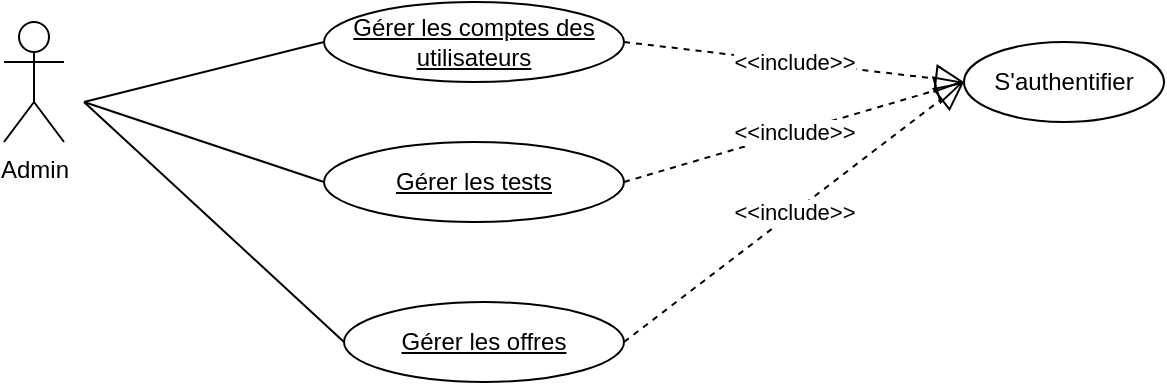 <mxfile version="14.4.3" type="github" pages="4"><diagram id="mKOYM6Ie1jjrUXqDjuus" name="DigCas Admin"><mxGraphModel dx="868" dy="450" grid="1" gridSize="10" guides="1" tooltips="1" connect="1" arrows="1" fold="1" page="1" pageScale="1" pageWidth="827" pageHeight="1169" math="0" shadow="0"><root><mxCell id="0"/><mxCell id="1" parent="0"/><mxCell id="XQFeeuL-526agC1usvMD-1" value="Gérer les comptes des utilisateurs" style="ellipse;whiteSpace=wrap;html=1;align=center;fontStyle=4;" vertex="1" parent="1"><mxGeometry x="210" y="160" width="150" height="40" as="geometry"/></mxCell><mxCell id="XQFeeuL-526agC1usvMD-2" value="Gérer les tests" style="ellipse;whiteSpace=wrap;html=1;align=center;fontStyle=4;" vertex="1" parent="1"><mxGeometry x="210" y="230" width="150" height="40" as="geometry"/></mxCell><mxCell id="XQFeeuL-526agC1usvMD-3" value="Gérer les offres" style="ellipse;whiteSpace=wrap;html=1;align=center;fontStyle=4;" vertex="1" parent="1"><mxGeometry x="220" y="310" width="140" height="40" as="geometry"/></mxCell><mxCell id="XQFeeuL-526agC1usvMD-4" value="S'authentifier" style="ellipse;whiteSpace=wrap;html=1;align=center;" vertex="1" parent="1"><mxGeometry x="530" y="180" width="100" height="40" as="geometry"/></mxCell><mxCell id="XQFeeuL-526agC1usvMD-5" value="" style="endArrow=none;html=1;rounded=0;entryX=0;entryY=0.5;entryDx=0;entryDy=0;" edge="1" parent="1" target="XQFeeuL-526agC1usvMD-1"><mxGeometry relative="1" as="geometry"><mxPoint x="90" y="210" as="sourcePoint"/><mxPoint x="220" y="170" as="targetPoint"/></mxGeometry></mxCell><mxCell id="XQFeeuL-526agC1usvMD-6" value="" style="endArrow=none;html=1;rounded=0;entryX=0;entryY=0.5;entryDx=0;entryDy=0;" edge="1" parent="1" target="XQFeeuL-526agC1usvMD-3"><mxGeometry relative="1" as="geometry"><mxPoint x="90" y="210" as="sourcePoint"/><mxPoint x="230" y="130" as="targetPoint"/></mxGeometry></mxCell><mxCell id="XQFeeuL-526agC1usvMD-7" value="" style="endArrow=none;html=1;rounded=0;entryX=0;entryY=0.5;entryDx=0;entryDy=0;" edge="1" parent="1" target="XQFeeuL-526agC1usvMD-2"><mxGeometry relative="1" as="geometry"><mxPoint x="90" y="210" as="sourcePoint"/><mxPoint x="240" y="140" as="targetPoint"/></mxGeometry></mxCell><mxCell id="XQFeeuL-526agC1usvMD-8" value="Admin" style="shape=umlActor;verticalLabelPosition=bottom;verticalAlign=top;html=1;" vertex="1" parent="1"><mxGeometry x="50" y="170" width="30" height="60" as="geometry"/></mxCell><mxCell id="XQFeeuL-526agC1usvMD-9" value="&amp;lt;&amp;lt;include&amp;gt;&amp;gt;" style="endArrow=block;dashed=1;endFill=0;endSize=12;html=1;exitX=1;exitY=0.5;exitDx=0;exitDy=0;entryX=0;entryY=0.5;entryDx=0;entryDy=0;" edge="1" parent="1" source="XQFeeuL-526agC1usvMD-1" target="XQFeeuL-526agC1usvMD-4"><mxGeometry width="160" relative="1" as="geometry"><mxPoint x="440" y="121" as="sourcePoint"/><mxPoint x="570" y="160" as="targetPoint"/></mxGeometry></mxCell><mxCell id="XQFeeuL-526agC1usvMD-10" value="&amp;lt;&amp;lt;include&amp;gt;&amp;gt;" style="endArrow=block;dashed=1;endFill=0;endSize=12;html=1;exitX=1;exitY=0.5;exitDx=0;exitDy=0;entryX=0;entryY=0.5;entryDx=0;entryDy=0;" edge="1" parent="1" source="XQFeeuL-526agC1usvMD-3" target="XQFeeuL-526agC1usvMD-4"><mxGeometry width="160" relative="1" as="geometry"><mxPoint x="450" y="130" as="sourcePoint"/><mxPoint x="570" y="330" as="targetPoint"/></mxGeometry></mxCell><mxCell id="XQFeeuL-526agC1usvMD-11" value="&amp;lt;&amp;lt;include&amp;gt;&amp;gt;" style="endArrow=block;dashed=1;endFill=0;endSize=12;html=1;exitX=1;exitY=0.5;exitDx=0;exitDy=0;entryX=0;entryY=0.5;entryDx=0;entryDy=0;" edge="1" parent="1" source="XQFeeuL-526agC1usvMD-2" target="XQFeeuL-526agC1usvMD-4"><mxGeometry width="160" relative="1" as="geometry"><mxPoint x="460" y="140" as="sourcePoint"/><mxPoint x="614.645" y="245.858" as="targetPoint"/></mxGeometry></mxCell></root></mxGraphModel></diagram><diagram name="DigCas Candidat" id="Dxhi-ijeX-nJdEO1WwaU"><mxGraphModel dx="868" dy="450" grid="1" gridSize="10" guides="1" tooltips="1" connect="1" arrows="1" fold="1" page="1" pageScale="1" pageWidth="827" pageHeight="1169" math="0" shadow="0"><root><mxCell id="T2ndFXB7EQlqE_Xf5kR0-0"/><mxCell id="T2ndFXB7EQlqE_Xf5kR0-1" parent="T2ndFXB7EQlqE_Xf5kR0-0"/><mxCell id="GIYkGtp-5HXFTPlrF67N-0" value="Candidat&lt;br&gt;" style="shape=umlActor;verticalLabelPosition=bottom;verticalAlign=top;html=1;" parent="T2ndFXB7EQlqE_Xf5kR0-1" vertex="1"><mxGeometry x="30" y="170" width="30" height="60" as="geometry"/></mxCell><mxCell id="mKCMUAPduc4Fer5MHQG0-0" value="S'inscrire" style="ellipse;whiteSpace=wrap;html=1;align=center;fontStyle=4;" parent="T2ndFXB7EQlqE_Xf5kR0-1" vertex="1"><mxGeometry x="200" y="20" width="100" height="40" as="geometry"/></mxCell><mxCell id="mKCMUAPduc4Fer5MHQG0-1" value="" style="endArrow=none;html=1;rounded=0;exitX=1;exitY=0.333;exitDx=0;exitDy=0;exitPerimeter=0;entryX=0;entryY=0.5;entryDx=0;entryDy=0;" parent="T2ndFXB7EQlqE_Xf5kR0-1" source="GIYkGtp-5HXFTPlrF67N-0" target="mKCMUAPduc4Fer5MHQG0-0" edge="1"><mxGeometry relative="1" as="geometry"><mxPoint x="70" y="200" as="sourcePoint"/><mxPoint x="490" y="210" as="targetPoint"/></mxGeometry></mxCell><mxCell id="mKCMUAPduc4Fer5MHQG0-2" value="GérerCV" style="ellipse;whiteSpace=wrap;html=1;align=center;fontStyle=4;" parent="T2ndFXB7EQlqE_Xf5kR0-1" vertex="1"><mxGeometry x="140" y="300" width="100" height="40" as="geometry"/></mxCell><mxCell id="mKCMUAPduc4Fer5MHQG0-3" value="PostulerDemande" style="ellipse;whiteSpace=wrap;html=1;align=center;fontStyle=4;" parent="T2ndFXB7EQlqE_Xf5kR0-1" vertex="1"><mxGeometry x="220" y="110" width="100" height="40" as="geometry"/></mxCell><mxCell id="mKCMUAPduc4Fer5MHQG0-5" value="PasserTest" style="ellipse;whiteSpace=wrap;html=1;align=center;fontStyle=4;" parent="T2ndFXB7EQlqE_Xf5kR0-1" vertex="1"><mxGeometry x="320" y="300" width="100" height="40" as="geometry"/></mxCell><mxCell id="mKCMUAPduc4Fer5MHQG0-8" value="" style="endArrow=none;html=1;rounded=0;entryX=-0.02;entryY=0.35;entryDx=0;entryDy=0;entryPerimeter=0;" parent="T2ndFXB7EQlqE_Xf5kR0-1" target="mKCMUAPduc4Fer5MHQG0-3" edge="1"><mxGeometry relative="1" as="geometry"><mxPoint x="60" y="190" as="sourcePoint"/><mxPoint x="230" y="70" as="targetPoint"/></mxGeometry></mxCell><mxCell id="mKCMUAPduc4Fer5MHQG0-9" value="Authentifier" style="ellipse;whiteSpace=wrap;html=1;align=center;fontStyle=4;" parent="T2ndFXB7EQlqE_Xf5kR0-1" vertex="1"><mxGeometry x="460" y="90" width="150" height="40" as="geometry"/></mxCell><mxCell id="ltwQNwJV0J_8_Qy5t7zG-3" value="&amp;lt;&amp;lt;include&amp;gt;&amp;gt;" style="endArrow=block;dashed=1;endFill=0;endSize=12;html=1;exitX=1;exitY=0.5;exitDx=0;exitDy=0;entryX=0;entryY=0.5;entryDx=0;entryDy=0;" parent="T2ndFXB7EQlqE_Xf5kR0-1" source="mKCMUAPduc4Fer5MHQG0-3" target="mKCMUAPduc4Fer5MHQG0-9" edge="1"><mxGeometry width="160" relative="1" as="geometry"><mxPoint x="420" y="390" as="sourcePoint"/><mxPoint x="584.645" y="244.142" as="targetPoint"/></mxGeometry></mxCell><mxCell id="ZD8r7yxCTM4YvR2Qh_1r-0" value="GérerProfile" style="ellipse;whiteSpace=wrap;html=1;align=center;fontStyle=4;" parent="T2ndFXB7EQlqE_Xf5kR0-1" vertex="1"><mxGeometry x="220" y="180" width="100" height="40" as="geometry"/></mxCell><mxCell id="ZD8r7yxCTM4YvR2Qh_1r-1" value="" style="endArrow=none;html=1;rounded=0;exitX=1;exitY=0.333;exitDx=0;exitDy=0;exitPerimeter=0;entryX=0;entryY=0.5;entryDx=0;entryDy=0;" parent="T2ndFXB7EQlqE_Xf5kR0-1" source="GIYkGtp-5HXFTPlrF67N-0" target="ZD8r7yxCTM4YvR2Qh_1r-0" edge="1"><mxGeometry relative="1" as="geometry"><mxPoint x="70" y="200" as="sourcePoint"/><mxPoint x="210" y="130" as="targetPoint"/></mxGeometry></mxCell><mxCell id="ZD8r7yxCTM4YvR2Qh_1r-2" value="&amp;lt;&amp;lt;include&amp;gt;&amp;gt;" style="endArrow=block;dashed=1;endFill=0;endSize=12;html=1;exitX=1;exitY=0.5;exitDx=0;exitDy=0;entryX=0;entryY=0.5;entryDx=0;entryDy=0;" parent="T2ndFXB7EQlqE_Xf5kR0-1" source="ZD8r7yxCTM4YvR2Qh_1r-0" target="mKCMUAPduc4Fer5MHQG0-9" edge="1"><mxGeometry width="160" relative="1" as="geometry"><mxPoint x="300" y="310" as="sourcePoint"/><mxPoint x="460" y="240" as="targetPoint"/></mxGeometry></mxCell><mxCell id="DVFb97iOWnMf3pvZPxwx-0" value="&amp;lt;&amp;lt;extend&amp;gt;&amp;gt;" style="endArrow=block;dashed=1;endFill=0;endSize=12;html=1;exitX=0;exitY=0;exitDx=0;exitDy=0;entryX=0.5;entryY=1;entryDx=0;entryDy=0;" parent="T2ndFXB7EQlqE_Xf5kR0-1" source="mKCMUAPduc4Fer5MHQG0-5" target="ZD8r7yxCTM4YvR2Qh_1r-0" edge="1"><mxGeometry width="160" relative="1" as="geometry"><mxPoint x="380" y="310" as="sourcePoint"/><mxPoint x="300" y="200" as="targetPoint"/></mxGeometry></mxCell><mxCell id="DVFb97iOWnMf3pvZPxwx-1" value="&amp;lt;&amp;lt;extend&amp;gt;&amp;gt;" style="endArrow=block;dashed=1;endFill=0;endSize=12;html=1;exitX=0.5;exitY=0;exitDx=0;exitDy=0;entryX=0.5;entryY=1;entryDx=0;entryDy=0;" parent="T2ndFXB7EQlqE_Xf5kR0-1" source="mKCMUAPduc4Fer5MHQG0-2" target="ZD8r7yxCTM4YvR2Qh_1r-0" edge="1"><mxGeometry width="160" relative="1" as="geometry"><mxPoint x="344.645" y="335.858" as="sourcePoint"/><mxPoint x="250" y="240" as="targetPoint"/></mxGeometry></mxCell></root></mxGraphModel></diagram><diagram name="DigCas Recruteur" id="7bDbdfEwPYpNXRTAatZn"><mxGraphModel dx="868" dy="450" grid="1" gridSize="10" guides="1" tooltips="1" connect="1" arrows="1" fold="1" page="1" pageScale="1" pageWidth="827" pageHeight="1169" math="0" shadow="0"><root><mxCell id="naYMwMNQBNGHhxSu3DKJ-0"/><mxCell id="naYMwMNQBNGHhxSu3DKJ-1" parent="naYMwMNQBNGHhxSu3DKJ-0"/><mxCell id="lCyVQfmt5Ug-L656k4Ev-0" value="Recruteur&lt;br&gt;" style="shape=umlActor;verticalLabelPosition=bottom;verticalAlign=top;html=1;" parent="naYMwMNQBNGHhxSu3DKJ-1" vertex="1"><mxGeometry x="50" y="80" width="30" height="60" as="geometry"/></mxCell><mxCell id="_4tX3QFauwVwXL1ITS0M-0" value="S'inscrire" style="ellipse;whiteSpace=wrap;html=1;align=center;fontStyle=4;" parent="naYMwMNQBNGHhxSu3DKJ-1" vertex="1"><mxGeometry x="160" y="40" width="100" height="40" as="geometry"/></mxCell><mxCell id="_4tX3QFauwVwXL1ITS0M-1" value="DéposeOffre" style="ellipse;whiteSpace=wrap;html=1;align=center;fontStyle=4;" parent="naYMwMNQBNGHhxSu3DKJ-1" vertex="1"><mxGeometry x="160" y="90" width="100" height="40" as="geometry"/></mxCell><mxCell id="_4tX3QFauwVwXL1ITS0M-2" value="SélectionnerCandidat" style="ellipse;whiteSpace=wrap;html=1;align=center;fontStyle=4;" parent="naYMwMNQBNGHhxSu3DKJ-1" vertex="1"><mxGeometry x="150" y="160" width="140" height="40" as="geometry"/></mxCell><mxCell id="_4tX3QFauwVwXL1ITS0M-3" value="ConsulterTests" style="ellipse;whiteSpace=wrap;html=1;align=center;fontStyle=4;" parent="naYMwMNQBNGHhxSu3DKJ-1" vertex="1"><mxGeometry x="250" y="310" width="100" height="40" as="geometry"/></mxCell><mxCell id="_4tX3QFauwVwXL1ITS0M-4" value="ConsulterCVs" style="ellipse;whiteSpace=wrap;html=1;align=center;fontStyle=4;" parent="naYMwMNQBNGHhxSu3DKJ-1" vertex="1"><mxGeometry x="90" y="310" width="100" height="40" as="geometry"/></mxCell><mxCell id="Ldg3llFk-WXwuzXGlCSh-0" value="Authentifier" style="ellipse;whiteSpace=wrap;html=1;align=center;fontStyle=4;" parent="naYMwMNQBNGHhxSu3DKJ-1" vertex="1"><mxGeometry x="460" y="90" width="150" height="40" as="geometry"/></mxCell><mxCell id="cusiLrLMxdGCABbI2wML-1" value="&amp;lt;&amp;lt;include&amp;gt;&amp;gt;" style="endArrow=block;dashed=1;endFill=0;endSize=12;html=1;exitX=1;exitY=0.5;exitDx=0;exitDy=0;entryX=0;entryY=0.5;entryDx=0;entryDy=0;" parent="naYMwMNQBNGHhxSu3DKJ-1" source="_4tX3QFauwVwXL1ITS0M-1" target="Ldg3llFk-WXwuzXGlCSh-0" edge="1"><mxGeometry width="160" relative="1" as="geometry"><mxPoint x="310" y="260" as="sourcePoint"/><mxPoint x="470" y="120" as="targetPoint"/></mxGeometry></mxCell><mxCell id="cusiLrLMxdGCABbI2wML-2" value="&amp;lt;&amp;lt;include&amp;gt;&amp;gt;" style="endArrow=block;dashed=1;endFill=0;endSize=12;html=1;exitX=1;exitY=0.5;exitDx=0;exitDy=0;entryX=0;entryY=0.5;entryDx=0;entryDy=0;" parent="naYMwMNQBNGHhxSu3DKJ-1" source="_4tX3QFauwVwXL1ITS0M-2" target="Ldg3llFk-WXwuzXGlCSh-0" edge="1"><mxGeometry width="160" relative="1" as="geometry"><mxPoint x="320" y="270" as="sourcePoint"/><mxPoint x="460" y="110" as="targetPoint"/></mxGeometry></mxCell><mxCell id="muWgAAHSDqUG8Dw_5r6A-0" value="" style="endArrow=none;html=1;rounded=0;exitX=1;exitY=0.333;exitDx=0;exitDy=0;exitPerimeter=0;entryX=0;entryY=0.5;entryDx=0;entryDy=0;" parent="naYMwMNQBNGHhxSu3DKJ-1" source="lCyVQfmt5Ug-L656k4Ev-0" target="_4tX3QFauwVwXL1ITS0M-0" edge="1"><mxGeometry relative="1" as="geometry"><mxPoint x="60" y="190" as="sourcePoint"/><mxPoint x="200" y="40" as="targetPoint"/></mxGeometry></mxCell><mxCell id="muWgAAHSDqUG8Dw_5r6A-1" value="" style="endArrow=none;html=1;rounded=0;exitX=1;exitY=0.333;exitDx=0;exitDy=0;exitPerimeter=0;entryX=0;entryY=0.5;entryDx=0;entryDy=0;" parent="naYMwMNQBNGHhxSu3DKJ-1" source="lCyVQfmt5Ug-L656k4Ev-0" target="_4tX3QFauwVwXL1ITS0M-1" edge="1"><mxGeometry relative="1" as="geometry"><mxPoint x="90" y="110" as="sourcePoint"/><mxPoint x="170" y="70" as="targetPoint"/></mxGeometry></mxCell><mxCell id="muWgAAHSDqUG8Dw_5r6A-2" value="" style="endArrow=none;html=1;rounded=0;exitX=1;exitY=0.333;exitDx=0;exitDy=0;exitPerimeter=0;entryX=0;entryY=0.5;entryDx=0;entryDy=0;" parent="naYMwMNQBNGHhxSu3DKJ-1" source="lCyVQfmt5Ug-L656k4Ev-0" target="_4tX3QFauwVwXL1ITS0M-2" edge="1"><mxGeometry relative="1" as="geometry"><mxPoint x="100" y="120" as="sourcePoint"/><mxPoint x="180" y="80" as="targetPoint"/></mxGeometry></mxCell><mxCell id="muWgAAHSDqUG8Dw_5r6A-3" value="&amp;lt;&amp;lt;extend&amp;gt;&amp;gt;" style="endArrow=block;dashed=1;endFill=0;endSize=12;html=1;exitX=0.5;exitY=0;exitDx=0;exitDy=0;entryX=0.5;entryY=1;entryDx=0;entryDy=0;" parent="naYMwMNQBNGHhxSu3DKJ-1" source="_4tX3QFauwVwXL1ITS0M-3" target="_4tX3QFauwVwXL1ITS0M-2" edge="1"><mxGeometry width="160" relative="1" as="geometry"><mxPoint x="360" y="250" as="sourcePoint"/><mxPoint x="530" y="180" as="targetPoint"/></mxGeometry></mxCell><mxCell id="muWgAAHSDqUG8Dw_5r6A-5" value="&amp;lt;&amp;lt;extend&amp;gt;&amp;gt;" style="endArrow=block;dashed=1;endFill=0;endSize=12;html=1;exitX=0.5;exitY=0;exitDx=0;exitDy=0;entryX=0.5;entryY=1;entryDx=0;entryDy=0;" parent="naYMwMNQBNGHhxSu3DKJ-1" source="_4tX3QFauwVwXL1ITS0M-4" target="_4tX3QFauwVwXL1ITS0M-2" edge="1"><mxGeometry width="160" relative="1" as="geometry"><mxPoint x="370" y="260" as="sourcePoint"/><mxPoint x="540" y="190" as="targetPoint"/></mxGeometry></mxCell></root></mxGraphModel></diagram><diagram name="DigClass" id="xeQ8EPJ089ok6_Nid0kr"><mxGraphModel dx="868" dy="450" grid="1" gridSize="10" guides="1" tooltips="1" connect="1" arrows="1" fold="1" page="1" pageScale="1" pageWidth="827" pageHeight="1169" math="0" shadow="0"><root><mxCell id="aBVBQhRyXdfMDtVocAj_-0"/><mxCell id="aBVBQhRyXdfMDtVocAj_-1" parent="aBVBQhRyXdfMDtVocAj_-0"/><mxCell id="aBVBQhRyXdfMDtVocAj_-2" value="Admin&#10;" style="swimlane;fontStyle=1;align=center;verticalAlign=top;childLayout=stackLayout;horizontal=1;startSize=26;horizontalStack=0;resizeParent=1;resizeParentMax=0;resizeLast=0;collapsible=1;marginBottom=0;" parent="aBVBQhRyXdfMDtVocAj_-1" vertex="1"><mxGeometry x="90" y="40" width="160" height="98" as="geometry"/></mxCell><mxCell id="aBVBQhRyXdfMDtVocAj_-3" value="+idadmin&#10;+motpasse**&#10;+email" style="text;strokeColor=none;fillColor=none;align=left;verticalAlign=top;spacingLeft=4;spacingRight=4;overflow=hidden;rotatable=0;points=[[0,0.5],[1,0.5]];portConstraint=eastwest;" parent="aBVBQhRyXdfMDtVocAj_-2" vertex="1"><mxGeometry y="26" width="160" height="64" as="geometry"/></mxCell><mxCell id="aBVBQhRyXdfMDtVocAj_-4" value="" style="line;strokeWidth=1;fillColor=none;align=left;verticalAlign=middle;spacingTop=-1;spacingLeft=3;spacingRight=3;rotatable=0;labelPosition=right;points=[];portConstraint=eastwest;" parent="aBVBQhRyXdfMDtVocAj_-2" vertex="1"><mxGeometry y="90" width="160" height="8" as="geometry"/></mxCell><mxCell id="0VGZgJbM7KeMu4bPcbHs-40" value="Ajoute" style="endArrow=none;html=1;edgeStyle=orthogonalEdgeStyle;exitX=0.25;exitY=1;exitDx=0;exitDy=0;entryX=0.5;entryY=0;entryDx=0;entryDy=0;" parent="aBVBQhRyXdfMDtVocAj_-1" source="aBVBQhRyXdfMDtVocAj_-2" target="0VGZgJbM7KeMu4bPcbHs-4" edge="1"><mxGeometry relative="1" as="geometry"><mxPoint x="100" y="250" as="sourcePoint"/><mxPoint x="90" y="330" as="targetPoint"/></mxGeometry></mxCell><mxCell id="0VGZgJbM7KeMu4bPcbHs-41" value="1" style="edgeLabel;resizable=0;html=1;align=left;verticalAlign=bottom;" parent="0VGZgJbM7KeMu4bPcbHs-40" connectable="0" vertex="1"><mxGeometry x="-1" relative="1" as="geometry"><mxPoint x="10" y="22" as="offset"/></mxGeometry></mxCell><mxCell id="0VGZgJbM7KeMu4bPcbHs-42" value="1..*" style="edgeLabel;resizable=0;html=1;align=right;verticalAlign=bottom;" parent="0VGZgJbM7KeMu4bPcbHs-40" connectable="0" vertex="1"><mxGeometry x="1" relative="1" as="geometry"/></mxCell><mxCell id="0VGZgJbM7KeMu4bPcbHs-4" value="Test" style="swimlane;fontStyle=1;align=center;verticalAlign=top;childLayout=stackLayout;horizontal=1;startSize=26;horizontalStack=0;resizeParent=1;resizeParentMax=0;resizeLast=0;collapsible=1;marginBottom=0;" parent="aBVBQhRyXdfMDtVocAj_-1" vertex="1"><mxGeometry x="20" y="340" width="160" height="78" as="geometry"/></mxCell><mxCell id="0VGZgJbM7KeMu4bPcbHs-5" value="+idTest&#10;+domaine&#10;+type&#10;+durée" style="text;strokeColor=none;fillColor=none;align=left;verticalAlign=top;spacingLeft=4;spacingRight=4;overflow=hidden;rotatable=0;points=[[0,0.5],[1,0.5]];portConstraint=eastwest;" parent="0VGZgJbM7KeMu4bPcbHs-4" vertex="1"><mxGeometry y="26" width="160" height="44" as="geometry"/></mxCell><mxCell id="0VGZgJbM7KeMu4bPcbHs-6" value="" style="line;strokeWidth=1;fillColor=none;align=left;verticalAlign=middle;spacingTop=-1;spacingLeft=3;spacingRight=3;rotatable=0;labelPosition=right;points=[];portConstraint=eastwest;" parent="0VGZgJbM7KeMu4bPcbHs-4" vertex="1"><mxGeometry y="70" width="160" height="8" as="geometry"/></mxCell><mxCell id="0VGZgJbM7KeMu4bPcbHs-43" value="" style="endArrow=none;html=1;edgeStyle=orthogonalEdgeStyle;exitX=0;exitY=0;exitDx=0;exitDy=0;entryX=1;entryY=0.25;entryDx=0;entryDy=0;" parent="aBVBQhRyXdfMDtVocAj_-1" source="0VGZgJbM7KeMu4bPcbHs-0" target="0VGZgJbM7KeMu4bPcbHs-4" edge="1"><mxGeometry relative="1" as="geometry"><mxPoint x="260" y="176" as="sourcePoint"/><mxPoint x="230" y="378.0" as="targetPoint"/><Array as="points"><mxPoint x="230" y="320"/><mxPoint x="230" y="360"/></Array></mxGeometry></mxCell><mxCell id="0VGZgJbM7KeMu4bPcbHs-44" value="0..*" style="edgeLabel;resizable=0;html=1;align=left;verticalAlign=bottom;" parent="0VGZgJbM7KeMu4bPcbHs-43" connectable="0" vertex="1"><mxGeometry x="-1" relative="1" as="geometry"><mxPoint x="-20" y="20" as="offset"/></mxGeometry></mxCell><mxCell id="0VGZgJbM7KeMu4bPcbHs-45" value="1..*" style="edgeLabel;resizable=0;html=1;align=right;verticalAlign=bottom;" parent="0VGZgJbM7KeMu4bPcbHs-43" connectable="0" vertex="1"><mxGeometry x="1" relative="1" as="geometry"><mxPoint x="20.5" as="offset"/></mxGeometry></mxCell><mxCell id="0VGZgJbM7KeMu4bPcbHs-47" value="" style="endArrow=none;html=1;rounded=0;dashed=1;dashPattern=1 2;exitX=0.5;exitY=1;exitDx=0;exitDy=0;" parent="aBVBQhRyXdfMDtVocAj_-1" source="0VGZgJbM7KeMu4bPcbHs-8" edge="1"><mxGeometry relative="1" as="geometry"><mxPoint x="350" y="290" as="sourcePoint"/><mxPoint x="230" y="330" as="targetPoint"/></mxGeometry></mxCell><mxCell id="0VGZgJbM7KeMu4bPcbHs-8" value="Passer" style="swimlane;fontStyle=1;align=center;verticalAlign=top;childLayout=stackLayout;horizontal=1;startSize=26;horizontalStack=0;resizeParent=1;resizeParentMax=0;resizeLast=0;collapsible=1;marginBottom=0;" parent="aBVBQhRyXdfMDtVocAj_-1" vertex="1"><mxGeometry x="160" y="210" width="110" height="98" as="geometry"/></mxCell><mxCell id="0VGZgJbM7KeMu4bPcbHs-9" value="+date&#10;+note&#10;+essai" style="text;strokeColor=none;fillColor=none;align=left;verticalAlign=top;spacingLeft=4;spacingRight=4;overflow=hidden;rotatable=0;points=[[0,0.5],[1,0.5]];portConstraint=eastwest;" parent="0VGZgJbM7KeMu4bPcbHs-8" vertex="1"><mxGeometry y="26" width="110" height="64" as="geometry"/></mxCell><mxCell id="0VGZgJbM7KeMu4bPcbHs-10" value="" style="line;strokeWidth=1;fillColor=none;align=left;verticalAlign=middle;spacingTop=-1;spacingLeft=3;spacingRight=3;rotatable=0;labelPosition=right;points=[];portConstraint=eastwest;" parent="0VGZgJbM7KeMu4bPcbHs-8" vertex="1"><mxGeometry y="90" width="110" height="8" as="geometry"/></mxCell><mxCell id="0VGZgJbM7KeMu4bPcbHs-0" value="Candidat" style="swimlane;fontStyle=1;align=center;verticalAlign=top;childLayout=stackLayout;horizontal=1;startSize=26;horizontalStack=0;resizeParent=1;resizeParentMax=0;resizeLast=0;collapsible=1;marginBottom=0;" parent="aBVBQhRyXdfMDtVocAj_-1" vertex="1"><mxGeometry x="295" y="310" width="160" height="198" as="geometry"/></mxCell><mxCell id="0VGZgJbM7KeMu4bPcbHs-1" value="+idcandidat&#10;+login**&#10;+motpasse**&#10;+email&#10;+nom&#10;+prénom&#10;+date de naissance&#10;+état civil&#10;+adress&#10;+téléphone&#10;+sexe&#10;" style="text;strokeColor=none;fillColor=none;align=left;verticalAlign=top;spacingLeft=4;spacingRight=4;overflow=hidden;rotatable=0;points=[[0,0.5],[1,0.5]];portConstraint=eastwest;" parent="0VGZgJbM7KeMu4bPcbHs-0" vertex="1"><mxGeometry y="26" width="160" height="164" as="geometry"/></mxCell><mxCell id="0VGZgJbM7KeMu4bPcbHs-2" value="" style="line;strokeWidth=1;fillColor=none;align=left;verticalAlign=middle;spacingTop=-1;spacingLeft=3;spacingRight=3;rotatable=0;labelPosition=right;points=[];portConstraint=eastwest;" parent="0VGZgJbM7KeMu4bPcbHs-0" vertex="1"><mxGeometry y="190" width="160" height="8" as="geometry"/></mxCell><mxCell id="0VGZgJbM7KeMu4bPcbHs-16" value="Recruteur" style="swimlane;fontStyle=1;align=center;verticalAlign=top;childLayout=stackLayout;horizontal=1;startSize=26;horizontalStack=0;resizeParent=1;resizeParentMax=0;resizeLast=0;collapsible=1;marginBottom=0;" parent="aBVBQhRyXdfMDtVocAj_-1" vertex="1"><mxGeometry x="580" y="30" width="160" height="138" as="geometry"/></mxCell><mxCell id="0VGZgJbM7KeMu4bPcbHs-17" value="+idrecruteur&#10;+motpasse**&#10;+email&#10;+nom&#10;+prénom&#10;+secteur d'activité" style="text;strokeColor=none;fillColor=none;align=left;verticalAlign=top;spacingLeft=4;spacingRight=4;overflow=hidden;rotatable=0;points=[[0,0.5],[1,0.5]];portConstraint=eastwest;" parent="0VGZgJbM7KeMu4bPcbHs-16" vertex="1"><mxGeometry y="26" width="160" height="104" as="geometry"/></mxCell><mxCell id="0VGZgJbM7KeMu4bPcbHs-18" value="" style="line;strokeWidth=1;fillColor=none;align=left;verticalAlign=middle;spacingTop=-1;spacingLeft=3;spacingRight=3;rotatable=0;labelPosition=right;points=[];portConstraint=eastwest;" parent="0VGZgJbM7KeMu4bPcbHs-16" vertex="1"><mxGeometry y="130" width="160" height="8" as="geometry"/></mxCell><mxCell id="0VGZgJbM7KeMu4bPcbHs-12" value="Authentification" style="swimlane;fontStyle=1;align=center;verticalAlign=top;childLayout=stackLayout;horizontal=1;startSize=26;horizontalStack=0;resizeParent=1;resizeParentMax=0;resizeLast=0;collapsible=1;marginBottom=0;" parent="aBVBQhRyXdfMDtVocAj_-1" vertex="1"><mxGeometry x="348.5" y="90" width="130" height="68" as="geometry"/></mxCell><mxCell id="0VGZgJbM7KeMu4bPcbHs-13" value="+email&#10;+motpasse" style="text;strokeColor=none;fillColor=none;align=left;verticalAlign=top;spacingLeft=4;spacingRight=4;overflow=hidden;rotatable=0;points=[[0,0.5],[1,0.5]];portConstraint=eastwest;" parent="0VGZgJbM7KeMu4bPcbHs-12" vertex="1"><mxGeometry y="26" width="130" height="34" as="geometry"/></mxCell><mxCell id="0VGZgJbM7KeMu4bPcbHs-14" value="" style="line;strokeWidth=1;fillColor=none;align=left;verticalAlign=middle;spacingTop=-1;spacingLeft=3;spacingRight=3;rotatable=0;labelPosition=right;points=[];portConstraint=eastwest;" parent="0VGZgJbM7KeMu4bPcbHs-12" vertex="1"><mxGeometry y="60" width="130" height="8" as="geometry"/></mxCell><mxCell id="0VGZgJbM7KeMu4bPcbHs-55" value="" style="endArrow=none;html=1;rounded=0;entryX=-0.004;entryY=0.324;entryDx=0;entryDy=0;entryPerimeter=0;exitX=1;exitY=0.5;exitDx=0;exitDy=0;" parent="aBVBQhRyXdfMDtVocAj_-1" source="aBVBQhRyXdfMDtVocAj_-3" target="0VGZgJbM7KeMu4bPcbHs-13" edge="1"><mxGeometry relative="1" as="geometry"><mxPoint x="369" y="300" as="sourcePoint"/><mxPoint x="410" y="180" as="targetPoint"/></mxGeometry></mxCell><mxCell id="0VGZgJbM7KeMu4bPcbHs-56" value="1..*" style="resizable=0;html=1;align=left;verticalAlign=bottom;" parent="0VGZgJbM7KeMu4bPcbHs-55" connectable="0" vertex="1"><mxGeometry x="-1" relative="1" as="geometry"><mxPoint x="11" as="offset"/></mxGeometry></mxCell><mxCell id="0VGZgJbM7KeMu4bPcbHs-57" value="0..1" style="resizable=0;html=1;align=right;verticalAlign=bottom;" parent="0VGZgJbM7KeMu4bPcbHs-55" connectable="0" vertex="1"><mxGeometry x="1" relative="1" as="geometry"><mxPoint x="-10.06" y="20.18" as="offset"/></mxGeometry></mxCell><mxCell id="0VGZgJbM7KeMu4bPcbHs-58" value="Authentifier" style="edgeLabel;html=1;align=center;verticalAlign=middle;resizable=0;points=[];" parent="0VGZgJbM7KeMu4bPcbHs-55" vertex="1" connectable="0"><mxGeometry x="0.197" y="-3" relative="1" as="geometry"><mxPoint as="offset"/></mxGeometry></mxCell><mxCell id="0VGZgJbM7KeMu4bPcbHs-59" value="" style="endArrow=none;html=1;rounded=0;entryX=0.5;entryY=1;entryDx=0;entryDy=0;exitX=0.5;exitY=0;exitDx=0;exitDy=0;" parent="aBVBQhRyXdfMDtVocAj_-1" source="0VGZgJbM7KeMu4bPcbHs-0" target="0VGZgJbM7KeMu4bPcbHs-12" edge="1"><mxGeometry relative="1" as="geometry"><mxPoint x="379" y="310" as="sourcePoint"/><mxPoint x="420" y="190" as="targetPoint"/></mxGeometry></mxCell><mxCell id="0VGZgJbM7KeMu4bPcbHs-60" value="1..*" style="resizable=0;html=1;align=left;verticalAlign=bottom;" parent="0VGZgJbM7KeMu4bPcbHs-59" connectable="0" vertex="1"><mxGeometry x="-1" relative="1" as="geometry"><mxPoint x="11" as="offset"/></mxGeometry></mxCell><mxCell id="0VGZgJbM7KeMu4bPcbHs-61" value="0..1" style="resizable=0;html=1;align=right;verticalAlign=bottom;" parent="0VGZgJbM7KeMu4bPcbHs-59" connectable="0" vertex="1"><mxGeometry x="1" relative="1" as="geometry"><mxPoint x="-10.06" y="20.18" as="offset"/></mxGeometry></mxCell><mxCell id="0VGZgJbM7KeMu4bPcbHs-62" value="Authentifier" style="edgeLabel;html=1;align=center;verticalAlign=middle;resizable=0;points=[];" parent="0VGZgJbM7KeMu4bPcbHs-59" vertex="1" connectable="0"><mxGeometry x="0.197" y="-3" relative="1" as="geometry"><mxPoint as="offset"/></mxGeometry></mxCell><mxCell id="0VGZgJbM7KeMu4bPcbHs-63" value="" style="endArrow=none;html=1;rounded=0;entryX=1;entryY=0.5;entryDx=0;entryDy=0;exitX=0;exitY=0.5;exitDx=0;exitDy=0;" parent="aBVBQhRyXdfMDtVocAj_-1" source="0VGZgJbM7KeMu4bPcbHs-17" target="0VGZgJbM7KeMu4bPcbHs-13" edge="1"><mxGeometry relative="1" as="geometry"><mxPoint x="389" y="320" as="sourcePoint"/><mxPoint x="430" y="200" as="targetPoint"/></mxGeometry></mxCell><mxCell id="0VGZgJbM7KeMu4bPcbHs-64" value="1..*" style="resizable=0;html=1;align=left;verticalAlign=bottom;" parent="0VGZgJbM7KeMu4bPcbHs-63" connectable="0" vertex="1"><mxGeometry x="-1" relative="1" as="geometry"><mxPoint x="-20" y="22" as="offset"/></mxGeometry></mxCell><mxCell id="0VGZgJbM7KeMu4bPcbHs-65" value="0..1" style="resizable=0;html=1;align=right;verticalAlign=bottom;" parent="0VGZgJbM7KeMu4bPcbHs-63" connectable="0" vertex="1"><mxGeometry x="1" relative="1" as="geometry"><mxPoint x="21.95" y="16.89" as="offset"/></mxGeometry></mxCell><mxCell id="0VGZgJbM7KeMu4bPcbHs-66" value="Authentifier" style="edgeLabel;html=1;align=center;verticalAlign=middle;resizable=0;points=[];" parent="0VGZgJbM7KeMu4bPcbHs-63" vertex="1" connectable="0"><mxGeometry x="0.197" y="-3" relative="1" as="geometry"><mxPoint as="offset"/></mxGeometry></mxCell><mxCell id="0VGZgJbM7KeMu4bPcbHs-24" value="CV" style="swimlane;fontStyle=1;align=center;verticalAlign=top;childLayout=stackLayout;horizontal=1;startSize=26;horizontalStack=0;resizeParent=1;resizeParentMax=0;resizeLast=0;collapsible=1;marginBottom=0;" parent="aBVBQhRyXdfMDtVocAj_-1" vertex="1"><mxGeometry x="580" y="540" width="120" height="78" as="geometry"/></mxCell><mxCell id="0VGZgJbM7KeMu4bPcbHs-25" value="+dateDeCréation&#10;+dateDeMiseAJour" style="text;strokeColor=none;fillColor=none;align=left;verticalAlign=top;spacingLeft=4;spacingRight=4;overflow=hidden;rotatable=0;points=[[0,0.5],[1,0.5]];portConstraint=eastwest;" parent="0VGZgJbM7KeMu4bPcbHs-24" vertex="1"><mxGeometry y="26" width="120" height="44" as="geometry"/></mxCell><mxCell id="0VGZgJbM7KeMu4bPcbHs-26" value="" style="line;strokeWidth=1;fillColor=none;align=left;verticalAlign=middle;spacingTop=-1;spacingLeft=3;spacingRight=3;rotatable=0;labelPosition=right;points=[];portConstraint=eastwest;" parent="0VGZgJbM7KeMu4bPcbHs-24" vertex="1"><mxGeometry y="70" width="120" height="8" as="geometry"/></mxCell><mxCell id="0VGZgJbM7KeMu4bPcbHs-20" value="Offre" style="swimlane;fontStyle=1;align=center;verticalAlign=top;childLayout=stackLayout;horizontal=1;startSize=26;horizontalStack=0;resizeParent=1;resizeParentMax=0;resizeLast=0;collapsible=1;marginBottom=0;" parent="aBVBQhRyXdfMDtVocAj_-1" vertex="1"><mxGeometry x="790" y="260" width="160" height="218" as="geometry"/></mxCell><mxCell id="0VGZgJbM7KeMu4bPcbHs-21" value="+idOffre&#10;+titre&#10;+lieu&#10;+salaire&#10;+duréeExperience&#10;+NiveauPoste&#10;+NiveauEtude&#10;+dateAjoute&#10;+Société&#10;+Statut&#10;+Catégorie&#10;+TypeContract" style="text;strokeColor=none;fillColor=none;align=left;verticalAlign=top;spacingLeft=4;spacingRight=4;overflow=hidden;rotatable=0;points=[[0,0.5],[1,0.5]];portConstraint=eastwest;" parent="0VGZgJbM7KeMu4bPcbHs-20" vertex="1"><mxGeometry y="26" width="160" height="184" as="geometry"/></mxCell><mxCell id="0VGZgJbM7KeMu4bPcbHs-22" value="" style="line;strokeWidth=1;fillColor=none;align=left;verticalAlign=middle;spacingTop=-1;spacingLeft=3;spacingRight=3;rotatable=0;labelPosition=right;points=[];portConstraint=eastwest;" parent="0VGZgJbM7KeMu4bPcbHs-20" vertex="1"><mxGeometry y="210" width="160" height="8" as="geometry"/></mxCell><mxCell id="0VGZgJbM7KeMu4bPcbHs-32" value="Postuler" style="swimlane;fontStyle=1;align=center;verticalAlign=top;childLayout=stackLayout;horizontal=1;startSize=26;horizontalStack=0;resizeParent=1;resizeParentMax=0;resizeLast=0;collapsible=1;marginBottom=0;" parent="aBVBQhRyXdfMDtVocAj_-1" vertex="1"><mxGeometry x="550" y="360" width="130" height="68" as="geometry"/></mxCell><mxCell id="0VGZgJbM7KeMu4bPcbHs-33" value="+dateDePostulation&#10;+Reponse" style="text;strokeColor=none;fillColor=none;align=left;verticalAlign=top;spacingLeft=4;spacingRight=4;overflow=hidden;rotatable=0;points=[[0,0.5],[1,0.5]];portConstraint=eastwest;" parent="0VGZgJbM7KeMu4bPcbHs-32" vertex="1"><mxGeometry y="26" width="130" height="34" as="geometry"/></mxCell><mxCell id="0VGZgJbM7KeMu4bPcbHs-34" value="" style="line;strokeWidth=1;fillColor=none;align=left;verticalAlign=middle;spacingTop=-1;spacingLeft=3;spacingRight=3;rotatable=0;labelPosition=right;points=[];portConstraint=eastwest;" parent="0VGZgJbM7KeMu4bPcbHs-32" vertex="1"><mxGeometry y="60" width="130" height="8" as="geometry"/></mxCell><mxCell id="0VGZgJbM7KeMu4bPcbHs-67" value="" style="endArrow=none;html=1;edgeStyle=orthogonalEdgeStyle;entryX=1.019;entryY=1;entryDx=0;entryDy=0;entryPerimeter=0;exitX=0.25;exitY=0;exitDx=0;exitDy=0;" parent="aBVBQhRyXdfMDtVocAj_-1" source="0VGZgJbM7KeMu4bPcbHs-20" target="0VGZgJbM7KeMu4bPcbHs-17" edge="1"><mxGeometry relative="1" as="geometry"><mxPoint x="930" y="158" as="sourcePoint"/><mxPoint x="780" y="158" as="targetPoint"/><Array as="points"><mxPoint x="830" y="158"/><mxPoint x="743" y="158"/></Array></mxGeometry></mxCell><mxCell id="0VGZgJbM7KeMu4bPcbHs-68" value="1..*" style="edgeLabel;resizable=0;html=1;align=left;verticalAlign=bottom;" parent="0VGZgJbM7KeMu4bPcbHs-67" connectable="0" vertex="1"><mxGeometry x="-1" relative="1" as="geometry"><mxPoint x="-20" as="offset"/></mxGeometry></mxCell><mxCell id="0VGZgJbM7KeMu4bPcbHs-69" value="1" style="edgeLabel;resizable=0;html=1;align=right;verticalAlign=bottom;" parent="0VGZgJbM7KeMu4bPcbHs-67" connectable="0" vertex="1"><mxGeometry x="1" relative="1" as="geometry"><mxPoint x="6.96" y="-10" as="offset"/></mxGeometry></mxCell><mxCell id="0VGZgJbM7KeMu4bPcbHs-77" value="Publier" style="edgeLabel;html=1;align=center;verticalAlign=middle;resizable=0;points=[];" parent="0VGZgJbM7KeMu4bPcbHs-67" vertex="1" connectable="0"><mxGeometry x="0.058" relative="1" as="geometry"><mxPoint as="offset"/></mxGeometry></mxCell><mxCell id="0VGZgJbM7KeMu4bPcbHs-70" value="" style="endArrow=none;html=1;edgeStyle=orthogonalEdgeStyle;exitX=0;exitY=0.087;exitDx=0;exitDy=0;exitPerimeter=0;entryX=0.944;entryY=0.005;entryDx=0;entryDy=0;entryPerimeter=0;" parent="aBVBQhRyXdfMDtVocAj_-1" source="0VGZgJbM7KeMu4bPcbHs-20" target="0VGZgJbM7KeMu4bPcbHs-0" edge="1"><mxGeometry relative="1" as="geometry"><mxPoint x="740" y="280" as="sourcePoint"/><mxPoint x="490" y="320" as="targetPoint"/><Array as="points"><mxPoint x="790" y="280"/><mxPoint x="446" y="280"/></Array></mxGeometry></mxCell><mxCell id="0VGZgJbM7KeMu4bPcbHs-71" value="1..*" style="edgeLabel;resizable=0;html=1;align=left;verticalAlign=bottom;" parent="0VGZgJbM7KeMu4bPcbHs-70" connectable="0" vertex="1"><mxGeometry x="-1" relative="1" as="geometry"><mxPoint x="-20" y="20" as="offset"/></mxGeometry></mxCell><mxCell id="0VGZgJbM7KeMu4bPcbHs-72" value="0..*" style="edgeLabel;resizable=0;html=1;align=right;verticalAlign=bottom;" parent="0VGZgJbM7KeMu4bPcbHs-70" connectable="0" vertex="1"><mxGeometry x="1" relative="1" as="geometry"><mxPoint x="20.5" as="offset"/></mxGeometry></mxCell><mxCell id="0VGZgJbM7KeMu4bPcbHs-73" value="" style="endArrow=none;html=1;edgeStyle=orthogonalEdgeStyle;entryX=0.5;entryY=1;entryDx=0;entryDy=0;exitX=0;exitY=0.045;exitDx=0;exitDy=0;exitPerimeter=0;" parent="aBVBQhRyXdfMDtVocAj_-1" source="0VGZgJbM7KeMu4bPcbHs-25" target="0VGZgJbM7KeMu4bPcbHs-0" edge="1"><mxGeometry relative="1" as="geometry"><mxPoint x="540" y="570" as="sourcePoint"/><mxPoint x="390" y="520" as="targetPoint"/><Array as="points"><mxPoint x="580" y="570"/><mxPoint x="375" y="570"/></Array></mxGeometry></mxCell><mxCell id="0VGZgJbM7KeMu4bPcbHs-74" value="1..*" style="edgeLabel;resizable=0;html=1;align=left;verticalAlign=bottom;" parent="0VGZgJbM7KeMu4bPcbHs-73" connectable="0" vertex="1"><mxGeometry x="-1" relative="1" as="geometry"><mxPoint x="-20" y="20" as="offset"/></mxGeometry></mxCell><mxCell id="0VGZgJbM7KeMu4bPcbHs-75" value="1" style="edgeLabel;resizable=0;html=1;align=right;verticalAlign=bottom;" parent="0VGZgJbM7KeMu4bPcbHs-73" connectable="0" vertex="1"><mxGeometry x="1" relative="1" as="geometry"><mxPoint x="15" y="22" as="offset"/></mxGeometry></mxCell><mxCell id="0VGZgJbM7KeMu4bPcbHs-76" value="Dépot" style="edgeLabel;html=1;align=center;verticalAlign=middle;resizable=0;points=[];" parent="0VGZgJbM7KeMu4bPcbHs-73" vertex="1" connectable="0"><mxGeometry x="-0.253" y="-1" relative="1" as="geometry"><mxPoint as="offset"/></mxGeometry></mxCell><mxCell id="0VGZgJbM7KeMu4bPcbHs-78" value="" style="endArrow=none;html=1;rounded=0;dashed=1;dashPattern=1 2;entryX=0.5;entryY=0;entryDx=0;entryDy=0;" parent="aBVBQhRyXdfMDtVocAj_-1" target="0VGZgJbM7KeMu4bPcbHs-32" edge="1"><mxGeometry relative="1" as="geometry"><mxPoint x="610" y="280" as="sourcePoint"/><mxPoint x="635" y="352" as="targetPoint"/></mxGeometry></mxCell></root></mxGraphModel></diagram></mxfile>